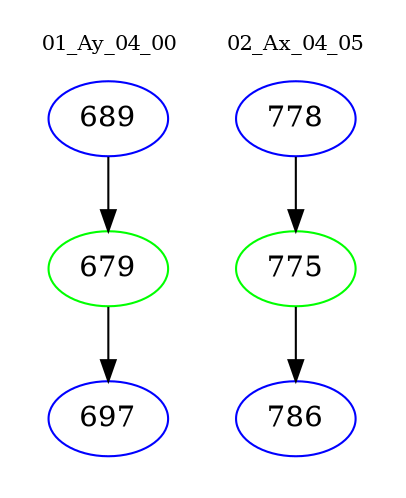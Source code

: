 digraph{
subgraph cluster_0 {
color = white
label = "01_Ay_04_00";
fontsize=10;
T0_689 [label="689", color="blue"]
T0_689 -> T0_679 [color="black"]
T0_679 [label="679", color="green"]
T0_679 -> T0_697 [color="black"]
T0_697 [label="697", color="blue"]
}
subgraph cluster_1 {
color = white
label = "02_Ax_04_05";
fontsize=10;
T1_778 [label="778", color="blue"]
T1_778 -> T1_775 [color="black"]
T1_775 [label="775", color="green"]
T1_775 -> T1_786 [color="black"]
T1_786 [label="786", color="blue"]
}
}
